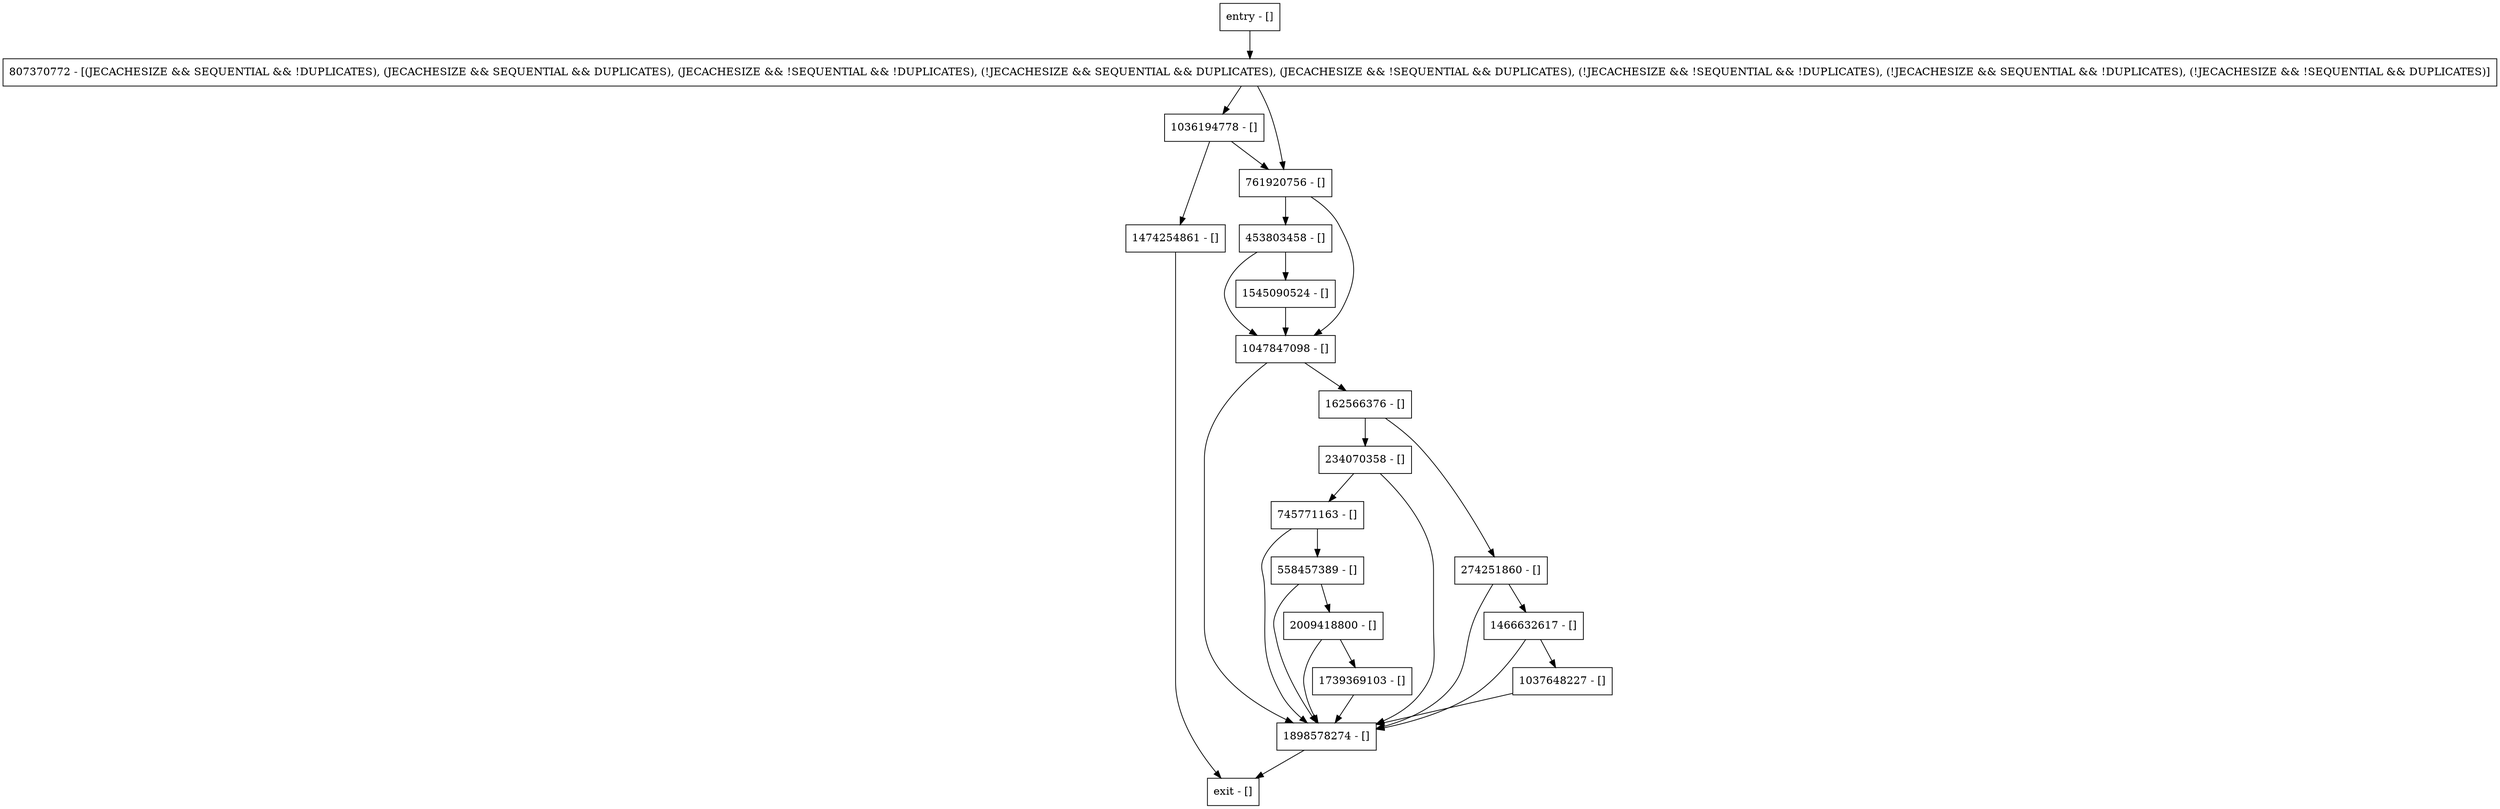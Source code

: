digraph setTarget {
node [shape=record];
453803458 [label="453803458 - []"];
234070358 [label="234070358 - []"];
274251860 [label="274251860 - []"];
745771163 [label="745771163 - []"];
1036194778 [label="1036194778 - []"];
1898578274 [label="1898578274 - []"];
807370772 [label="807370772 - [(JECACHESIZE && SEQUENTIAL && !DUPLICATES), (JECACHESIZE && SEQUENTIAL && DUPLICATES), (JECACHESIZE && !SEQUENTIAL && !DUPLICATES), (!JECACHESIZE && SEQUENTIAL && DUPLICATES), (JECACHESIZE && !SEQUENTIAL && DUPLICATES), (!JECACHESIZE && !SEQUENTIAL && !DUPLICATES), (!JECACHESIZE && SEQUENTIAL && !DUPLICATES), (!JECACHESIZE && !SEQUENTIAL && DUPLICATES)]"];
1047847098 [label="1047847098 - []"];
1474254861 [label="1474254861 - []"];
558457389 [label="558457389 - []"];
entry [label="entry - []"];
exit [label="exit - []"];
1037648227 [label="1037648227 - []"];
761920756 [label="761920756 - []"];
2009418800 [label="2009418800 - []"];
1545090524 [label="1545090524 - []"];
1739369103 [label="1739369103 - []"];
162566376 [label="162566376 - []"];
1466632617 [label="1466632617 - []"];
entry;
exit;
453803458 -> 1545090524;
453803458 -> 1047847098;
234070358 -> 745771163;
234070358 -> 1898578274;
274251860 -> 1898578274;
274251860 -> 1466632617;
745771163 -> 558457389;
745771163 -> 1898578274;
1036194778 -> 761920756;
1036194778 -> 1474254861;
1898578274 -> exit;
807370772 -> 761920756;
807370772 -> 1036194778;
1047847098 -> 1898578274;
1047847098 -> 162566376;
1474254861 -> exit;
558457389 -> 2009418800;
558457389 -> 1898578274;
entry -> 807370772;
1037648227 -> 1898578274;
761920756 -> 453803458;
761920756 -> 1047847098;
2009418800 -> 1739369103;
2009418800 -> 1898578274;
1545090524 -> 1047847098;
1739369103 -> 1898578274;
162566376 -> 234070358;
162566376 -> 274251860;
1466632617 -> 1037648227;
1466632617 -> 1898578274;
}
